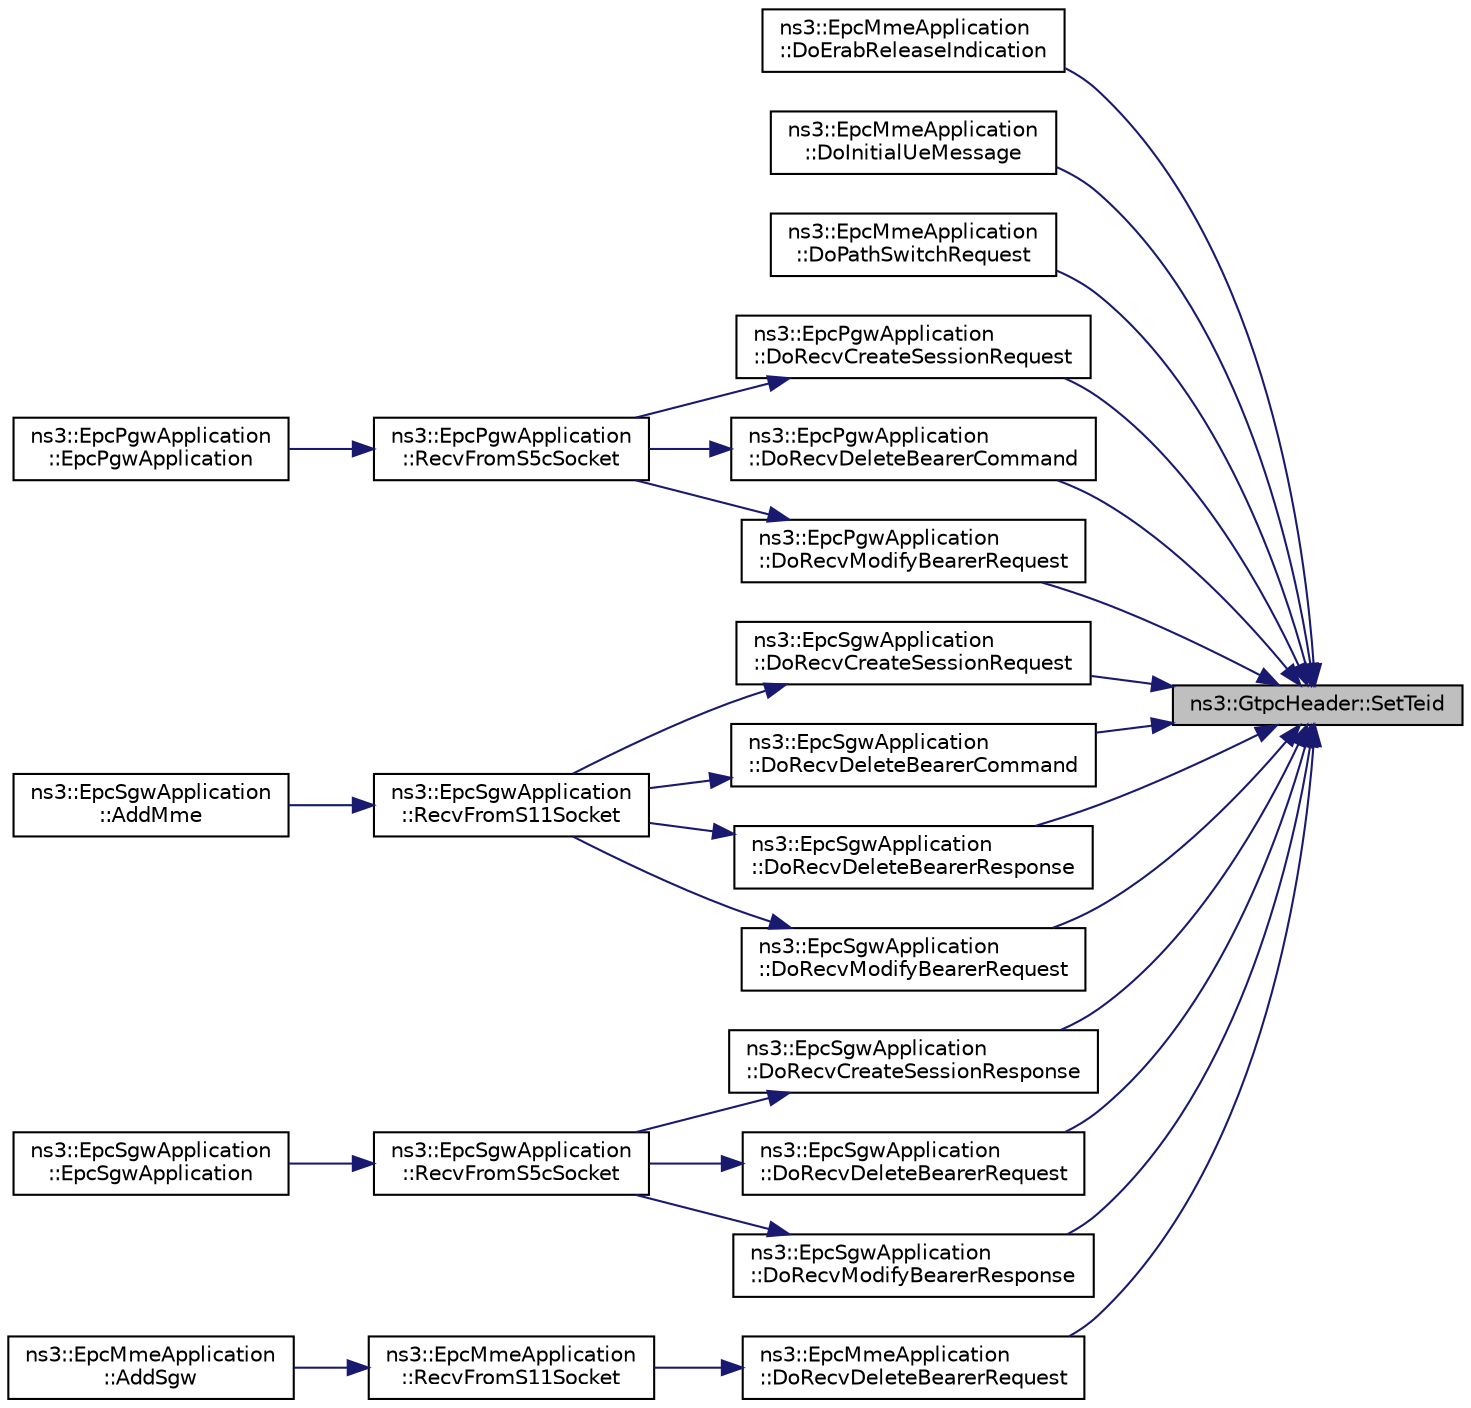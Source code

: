digraph "ns3::GtpcHeader::SetTeid"
{
 // LATEX_PDF_SIZE
  edge [fontname="Helvetica",fontsize="10",labelfontname="Helvetica",labelfontsize="10"];
  node [fontname="Helvetica",fontsize="10",shape=record];
  rankdir="RL";
  Node1 [label="ns3::GtpcHeader::SetTeid",height=0.2,width=0.4,color="black", fillcolor="grey75", style="filled", fontcolor="black",tooltip="Set TEID."];
  Node1 -> Node2 [dir="back",color="midnightblue",fontsize="10",style="solid",fontname="Helvetica"];
  Node2 [label="ns3::EpcMmeApplication\l::DoErabReleaseIndication",height=0.2,width=0.4,color="black", fillcolor="white", style="filled",URL="$classns3_1_1_epc_mme_application.html#a5e2d4778b2dad47b52cffee327f39968",tooltip="Process ERAB Release Indication received from an eNB."];
  Node1 -> Node3 [dir="back",color="midnightblue",fontsize="10",style="solid",fontname="Helvetica"];
  Node3 [label="ns3::EpcMmeApplication\l::DoInitialUeMessage",height=0.2,width=0.4,color="black", fillcolor="white", style="filled",URL="$classns3_1_1_epc_mme_application.html#a550a2feeb9c3395569cce3ae0cabaec6",tooltip="Process the S1 Initial UE Message received from an eNB."];
  Node1 -> Node4 [dir="back",color="midnightblue",fontsize="10",style="solid",fontname="Helvetica"];
  Node4 [label="ns3::EpcMmeApplication\l::DoPathSwitchRequest",height=0.2,width=0.4,color="black", fillcolor="white", style="filled",URL="$classns3_1_1_epc_mme_application.html#a0b9c14b91de59dc84c25d2bb08e75f6d",tooltip="Process the S1 Path Switch Request received from an eNB."];
  Node1 -> Node5 [dir="back",color="midnightblue",fontsize="10",style="solid",fontname="Helvetica"];
  Node5 [label="ns3::EpcPgwApplication\l::DoRecvCreateSessionRequest",height=0.2,width=0.4,color="black", fillcolor="white", style="filled",URL="$classns3_1_1_epc_pgw_application.html#ac5157cc7794f34ab7e739c60e78c9201",tooltip="Process Create Session Request message."];
  Node5 -> Node6 [dir="back",color="midnightblue",fontsize="10",style="solid",fontname="Helvetica"];
  Node6 [label="ns3::EpcPgwApplication\l::RecvFromS5cSocket",height=0.2,width=0.4,color="black", fillcolor="white", style="filled",URL="$classns3_1_1_epc_pgw_application.html#a57368f0b1bd18145be17ec256f4ac803",tooltip="Method to be assigned to the receiver callback of the S5-C socket."];
  Node6 -> Node7 [dir="back",color="midnightblue",fontsize="10",style="solid",fontname="Helvetica"];
  Node7 [label="ns3::EpcPgwApplication\l::EpcPgwApplication",height=0.2,width=0.4,color="black", fillcolor="white", style="filled",URL="$classns3_1_1_epc_pgw_application.html#a0789b6f6e80002c2f90f5a2e08e63329",tooltip="Constructor that binds the tap device to the callback methods."];
  Node1 -> Node8 [dir="back",color="midnightblue",fontsize="10",style="solid",fontname="Helvetica"];
  Node8 [label="ns3::EpcSgwApplication\l::DoRecvCreateSessionRequest",height=0.2,width=0.4,color="black", fillcolor="white", style="filled",URL="$classns3_1_1_epc_sgw_application.html#a6132670aa7ab8500e72f23834a21776f",tooltip="Process GTP-C Create Session Request message."];
  Node8 -> Node9 [dir="back",color="midnightblue",fontsize="10",style="solid",fontname="Helvetica"];
  Node9 [label="ns3::EpcSgwApplication\l::RecvFromS11Socket",height=0.2,width=0.4,color="black", fillcolor="white", style="filled",URL="$classns3_1_1_epc_sgw_application.html#aa8e305aa179d3746e8b729d99afd5baf",tooltip="Method to be assigned to the recv callback of the S11 socket."];
  Node9 -> Node10 [dir="back",color="midnightblue",fontsize="10",style="solid",fontname="Helvetica"];
  Node10 [label="ns3::EpcSgwApplication\l::AddMme",height=0.2,width=0.4,color="black", fillcolor="white", style="filled",URL="$classns3_1_1_epc_sgw_application.html#a288c1937492f448fb566bc923d8a36a9",tooltip="Let the SGW be aware of an MME."];
  Node1 -> Node11 [dir="back",color="midnightblue",fontsize="10",style="solid",fontname="Helvetica"];
  Node11 [label="ns3::EpcSgwApplication\l::DoRecvCreateSessionResponse",height=0.2,width=0.4,color="black", fillcolor="white", style="filled",URL="$classns3_1_1_epc_sgw_application.html#a1900258648415a8af3d7f1a64b109eb9",tooltip="Process GTP-C Create Session Response message."];
  Node11 -> Node12 [dir="back",color="midnightblue",fontsize="10",style="solid",fontname="Helvetica"];
  Node12 [label="ns3::EpcSgwApplication\l::RecvFromS5cSocket",height=0.2,width=0.4,color="black", fillcolor="white", style="filled",URL="$classns3_1_1_epc_sgw_application.html#a55e927495b215ccd0941b6b6ac3a2ae6",tooltip="Method to be assigned to the recv callback of the S5-C socket."];
  Node12 -> Node13 [dir="back",color="midnightblue",fontsize="10",style="solid",fontname="Helvetica"];
  Node13 [label="ns3::EpcSgwApplication\l::EpcSgwApplication",height=0.2,width=0.4,color="black", fillcolor="white", style="filled",URL="$classns3_1_1_epc_sgw_application.html#a688b3017da24ac5528505b3c1288f1a2",tooltip="Constructor that binds callback methods of sockets."];
  Node1 -> Node14 [dir="back",color="midnightblue",fontsize="10",style="solid",fontname="Helvetica"];
  Node14 [label="ns3::EpcPgwApplication\l::DoRecvDeleteBearerCommand",height=0.2,width=0.4,color="black", fillcolor="white", style="filled",URL="$classns3_1_1_epc_pgw_application.html#a5dad0d06ababb2dccf8076d91c3c1922",tooltip="Process Delete Bearer Command message."];
  Node14 -> Node6 [dir="back",color="midnightblue",fontsize="10",style="solid",fontname="Helvetica"];
  Node1 -> Node15 [dir="back",color="midnightblue",fontsize="10",style="solid",fontname="Helvetica"];
  Node15 [label="ns3::EpcSgwApplication\l::DoRecvDeleteBearerCommand",height=0.2,width=0.4,color="black", fillcolor="white", style="filled",URL="$classns3_1_1_epc_sgw_application.html#a55c03ff31dcd58f720166eda10b7365a",tooltip="Process GTP-C Delete Bearer Command message."];
  Node15 -> Node9 [dir="back",color="midnightblue",fontsize="10",style="solid",fontname="Helvetica"];
  Node1 -> Node16 [dir="back",color="midnightblue",fontsize="10",style="solid",fontname="Helvetica"];
  Node16 [label="ns3::EpcMmeApplication\l::DoRecvDeleteBearerRequest",height=0.2,width=0.4,color="black", fillcolor="white", style="filled",URL="$classns3_1_1_epc_mme_application.html#a6918148b2f6f84e513a47b77183609c0",tooltip="Process GTP-C Delete Bearer Request message."];
  Node16 -> Node17 [dir="back",color="midnightblue",fontsize="10",style="solid",fontname="Helvetica"];
  Node17 [label="ns3::EpcMmeApplication\l::RecvFromS11Socket",height=0.2,width=0.4,color="black", fillcolor="white", style="filled",URL="$classns3_1_1_epc_mme_application.html#afac9f825eb86a8857e3b966918baa5f5",tooltip="Reads the S11 messages from a socket."];
  Node17 -> Node18 [dir="back",color="midnightblue",fontsize="10",style="solid",fontname="Helvetica"];
  Node18 [label="ns3::EpcMmeApplication\l::AddSgw",height=0.2,width=0.4,color="black", fillcolor="white", style="filled",URL="$classns3_1_1_epc_mme_application.html#a1f560233b490b2d6299e28ad80a80f04",tooltip="Add a new SGW to the MME."];
  Node1 -> Node19 [dir="back",color="midnightblue",fontsize="10",style="solid",fontname="Helvetica"];
  Node19 [label="ns3::EpcSgwApplication\l::DoRecvDeleteBearerRequest",height=0.2,width=0.4,color="black", fillcolor="white", style="filled",URL="$classns3_1_1_epc_sgw_application.html#a1c966f67166c6492779ee88d3614aaaa",tooltip="Process GTP-C Delete Bearer Request message."];
  Node19 -> Node12 [dir="back",color="midnightblue",fontsize="10",style="solid",fontname="Helvetica"];
  Node1 -> Node20 [dir="back",color="midnightblue",fontsize="10",style="solid",fontname="Helvetica"];
  Node20 [label="ns3::EpcSgwApplication\l::DoRecvDeleteBearerResponse",height=0.2,width=0.4,color="black", fillcolor="white", style="filled",URL="$classns3_1_1_epc_sgw_application.html#ad92ed0ad06c4f6daa0eda8f091c8e03c",tooltip="Process GTP-C Delete Bearer Response message."];
  Node20 -> Node9 [dir="back",color="midnightblue",fontsize="10",style="solid",fontname="Helvetica"];
  Node1 -> Node21 [dir="back",color="midnightblue",fontsize="10",style="solid",fontname="Helvetica"];
  Node21 [label="ns3::EpcPgwApplication\l::DoRecvModifyBearerRequest",height=0.2,width=0.4,color="black", fillcolor="white", style="filled",URL="$classns3_1_1_epc_pgw_application.html#abed04334429980051575c13b97c37cad",tooltip="Process Modify Bearer Request message."];
  Node21 -> Node6 [dir="back",color="midnightblue",fontsize="10",style="solid",fontname="Helvetica"];
  Node1 -> Node22 [dir="back",color="midnightblue",fontsize="10",style="solid",fontname="Helvetica"];
  Node22 [label="ns3::EpcSgwApplication\l::DoRecvModifyBearerRequest",height=0.2,width=0.4,color="black", fillcolor="white", style="filled",URL="$classns3_1_1_epc_sgw_application.html#a150d8437226e202ed5bf20aaed59424a",tooltip="Process GTP-C Modify Bearer Request message."];
  Node22 -> Node9 [dir="back",color="midnightblue",fontsize="10",style="solid",fontname="Helvetica"];
  Node1 -> Node23 [dir="back",color="midnightblue",fontsize="10",style="solid",fontname="Helvetica"];
  Node23 [label="ns3::EpcSgwApplication\l::DoRecvModifyBearerResponse",height=0.2,width=0.4,color="black", fillcolor="white", style="filled",URL="$classns3_1_1_epc_sgw_application.html#aeedfb97845b41763db0cf3641147e119",tooltip="Process GTP-C Modify Bearer Response message."];
  Node23 -> Node12 [dir="back",color="midnightblue",fontsize="10",style="solid",fontname="Helvetica"];
}
